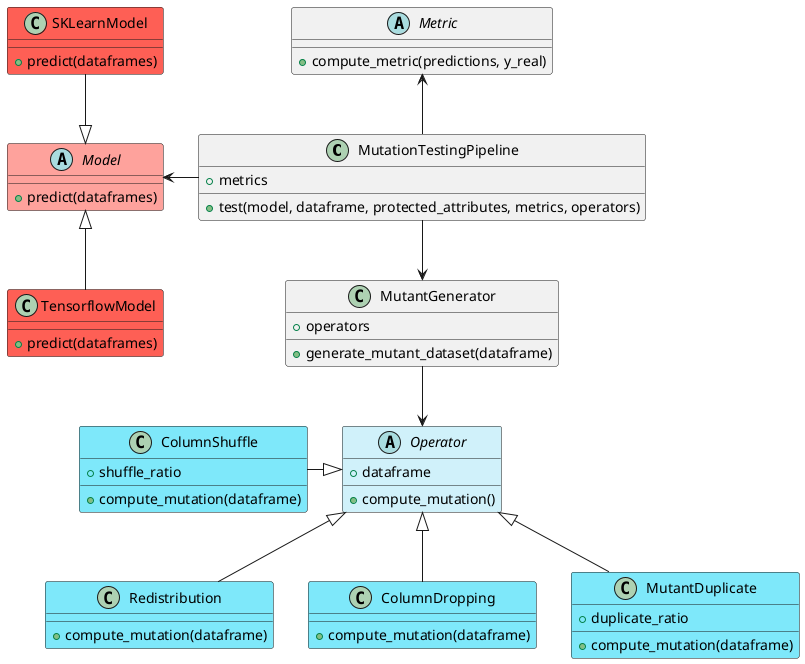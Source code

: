 @startuml
'https://plantuml.com/class-diagram


class MutationTestingPipeline {
    + metrics
    + test(model, dataframe, protected_attributes, metrics, operators)
}

abstract class Operator #D0F1FA{
    + dataframe
    + compute_mutation()
}

abstract class Model #FEA29C{
    + predict(dataframes)
}

abstract class Metric {
    + compute_metric(predictions, y_real)
}

class MutantGenerator {
    + operators
    + generate_mutant_dataset(dataframe)
}

class TensorflowModel #FE5F55{
    + predict(dataframes)
}

class SKLearnModel #FE5F55{
    + predict(dataframes)
}

class ColumnShuffle #7EE8FA{
    + shuffle_ratio
    + compute_mutation(dataframe)
}

class Redistribution #7EE8FA{
    + compute_mutation(dataframe)
}

class ColumnDropping #7EE8FA{
    + compute_mutation(dataframe)
}

class MutantDuplicate #7EE8FA{
    + duplicate_ratio
    + compute_mutation(dataframe)
}

MutationTestingPipeline -l-> Model
MutationTestingPipeline -u-> Metric

SKLearnModel --|> Model
TensorflowModel -u-|> Model

ColumnShuffle -|> Operator
Redistribution -u-|> Operator
ColumnDropping -u-|> Operator
MutantDuplicate -u-|> Operator

MutantGenerator --> Operator

MutationTestingPipeline -d-> MutantGenerator

@enduml
